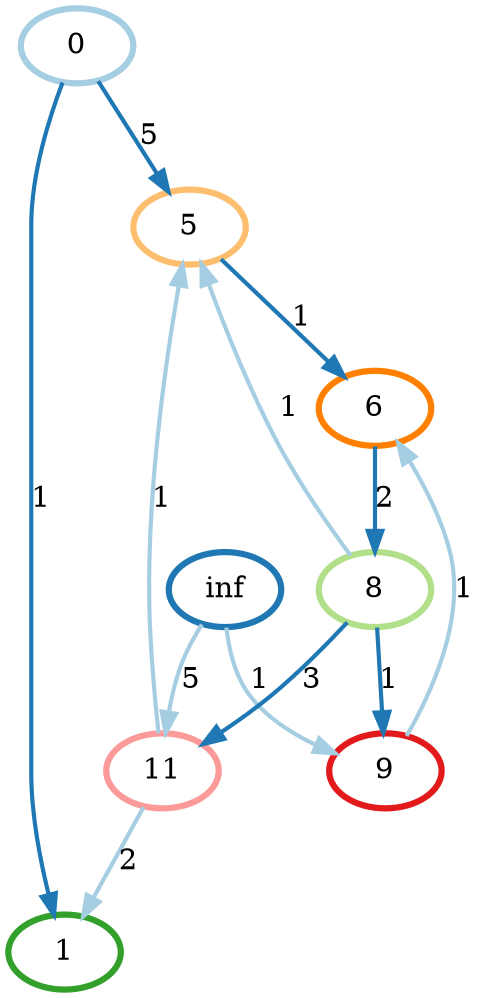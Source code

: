 digraph G {
    0 [penwidth=3,label="0",color=1, colorscheme=paired12]
    1 [penwidth=3,label="inf",color=2, colorscheme=paired12]
    2 [penwidth=3,label="8",color=3, colorscheme=paired12]
    3 [penwidth=3,label="1",color=4, colorscheme=paired12]
    4 [penwidth=3,label="11",color=5, colorscheme=paired12]
    5 [penwidth=3,label="9",color=6, colorscheme=paired12]
    6 [penwidth=3,label="5",color=7, colorscheme=paired12]
    7 [penwidth=3,label="6",color=8, colorscheme=paired12]

    0 -> 3 [penwidth=2,label="1",color=2, colorscheme=paired12]
    0 -> 6 [penwidth=2,label="5",color=2, colorscheme=paired12]
    1 -> 5 [penwidth=2,label="1",color=1, colorscheme=paired12]
    1 -> 4 [penwidth=2,label="5",color=1, colorscheme=paired12]
    2 -> 6 [penwidth=2,label="1",color=1, colorscheme=paired12]
    2 -> 4 [penwidth=2,label="3",color=2, colorscheme=paired12]
    2 -> 5 [penwidth=2,label="1",color=2, colorscheme=paired12]
    7 -> 2 [penwidth=2,label="2",color=2, colorscheme=paired12]
    4 -> 3 [penwidth=2,label="2",color=1, colorscheme=paired12]
    4 -> 6 [penwidth=2,label="1",color=1, colorscheme=paired12]
    5 -> 7 [penwidth=2,label="1",color=1, colorscheme=paired12]
    6 -> 7 [penwidth=2,label="1",color=2, colorscheme=paired12]
}